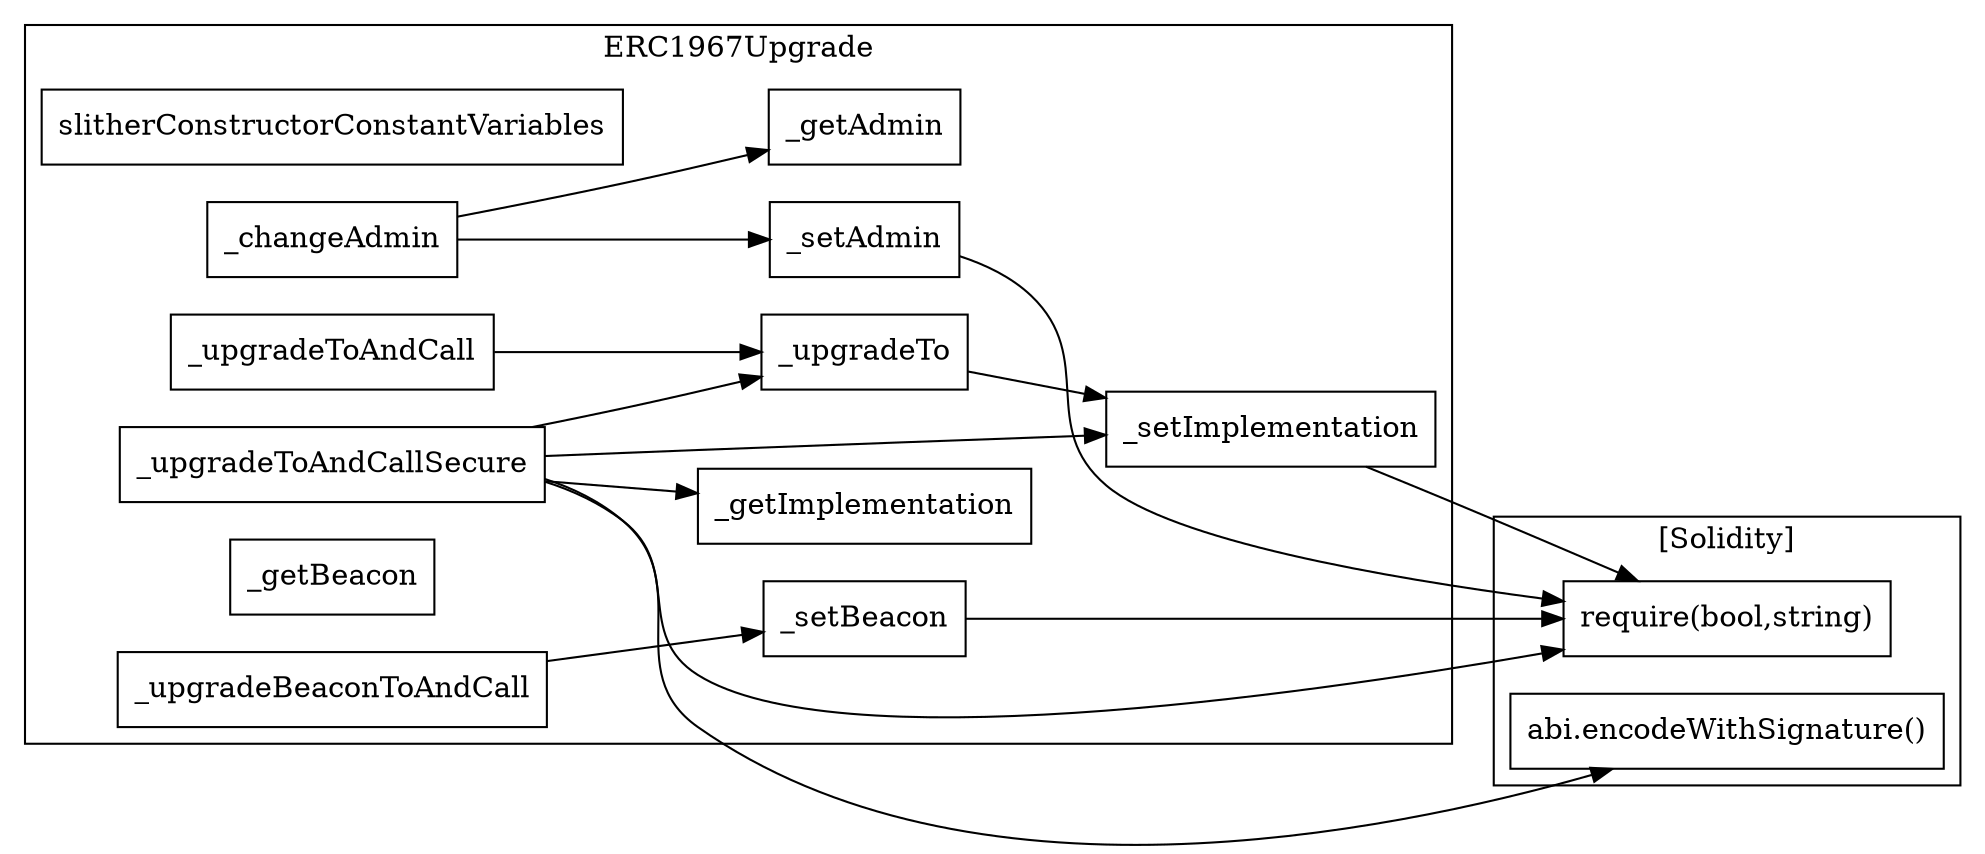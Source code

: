 strict digraph {
rankdir="LR"
node [shape=box]
subgraph cluster_348_ERC1967Upgrade {
label = "ERC1967Upgrade"
"348_slitherConstructorConstantVariables" [label="slitherConstructorConstantVariables"]
"348__changeAdmin" [label="_changeAdmin"]
"348__getImplementation" [label="_getImplementation"]
"348__upgradeToAndCall" [label="_upgradeToAndCall"]
"348__setImplementation" [label="_setImplementation"]
"348__setAdmin" [label="_setAdmin"]
"348__upgradeTo" [label="_upgradeTo"]
"348__getAdmin" [label="_getAdmin"]
"348__upgradeToAndCallSecure" [label="_upgradeToAndCallSecure"]
"348__getBeacon" [label="_getBeacon"]
"348__setBeacon" [label="_setBeacon"]
"348__upgradeBeaconToAndCall" [label="_upgradeBeaconToAndCall"]
"348__upgradeToAndCall" -> "348__upgradeTo"
"348__upgradeToAndCallSecure" -> "348__getImplementation"
"348__changeAdmin" -> "348__getAdmin"
"348__upgradeToAndCallSecure" -> "348__upgradeTo"
"348__upgradeBeaconToAndCall" -> "348__setBeacon"
"348__upgradeToAndCallSecure" -> "348__setImplementation"
"348__changeAdmin" -> "348__setAdmin"
"348__upgradeTo" -> "348__setImplementation"
}subgraph cluster_solidity {
label = "[Solidity]"
"require(bool,string)" 
"abi.encodeWithSignature()" 
"348__setImplementation" -> "require(bool,string)"
"348__upgradeToAndCallSecure" -> "require(bool,string)"
"348__setAdmin" -> "require(bool,string)"
"348__setBeacon" -> "require(bool,string)"
"348__upgradeToAndCallSecure" -> "abi.encodeWithSignature()"
}
}